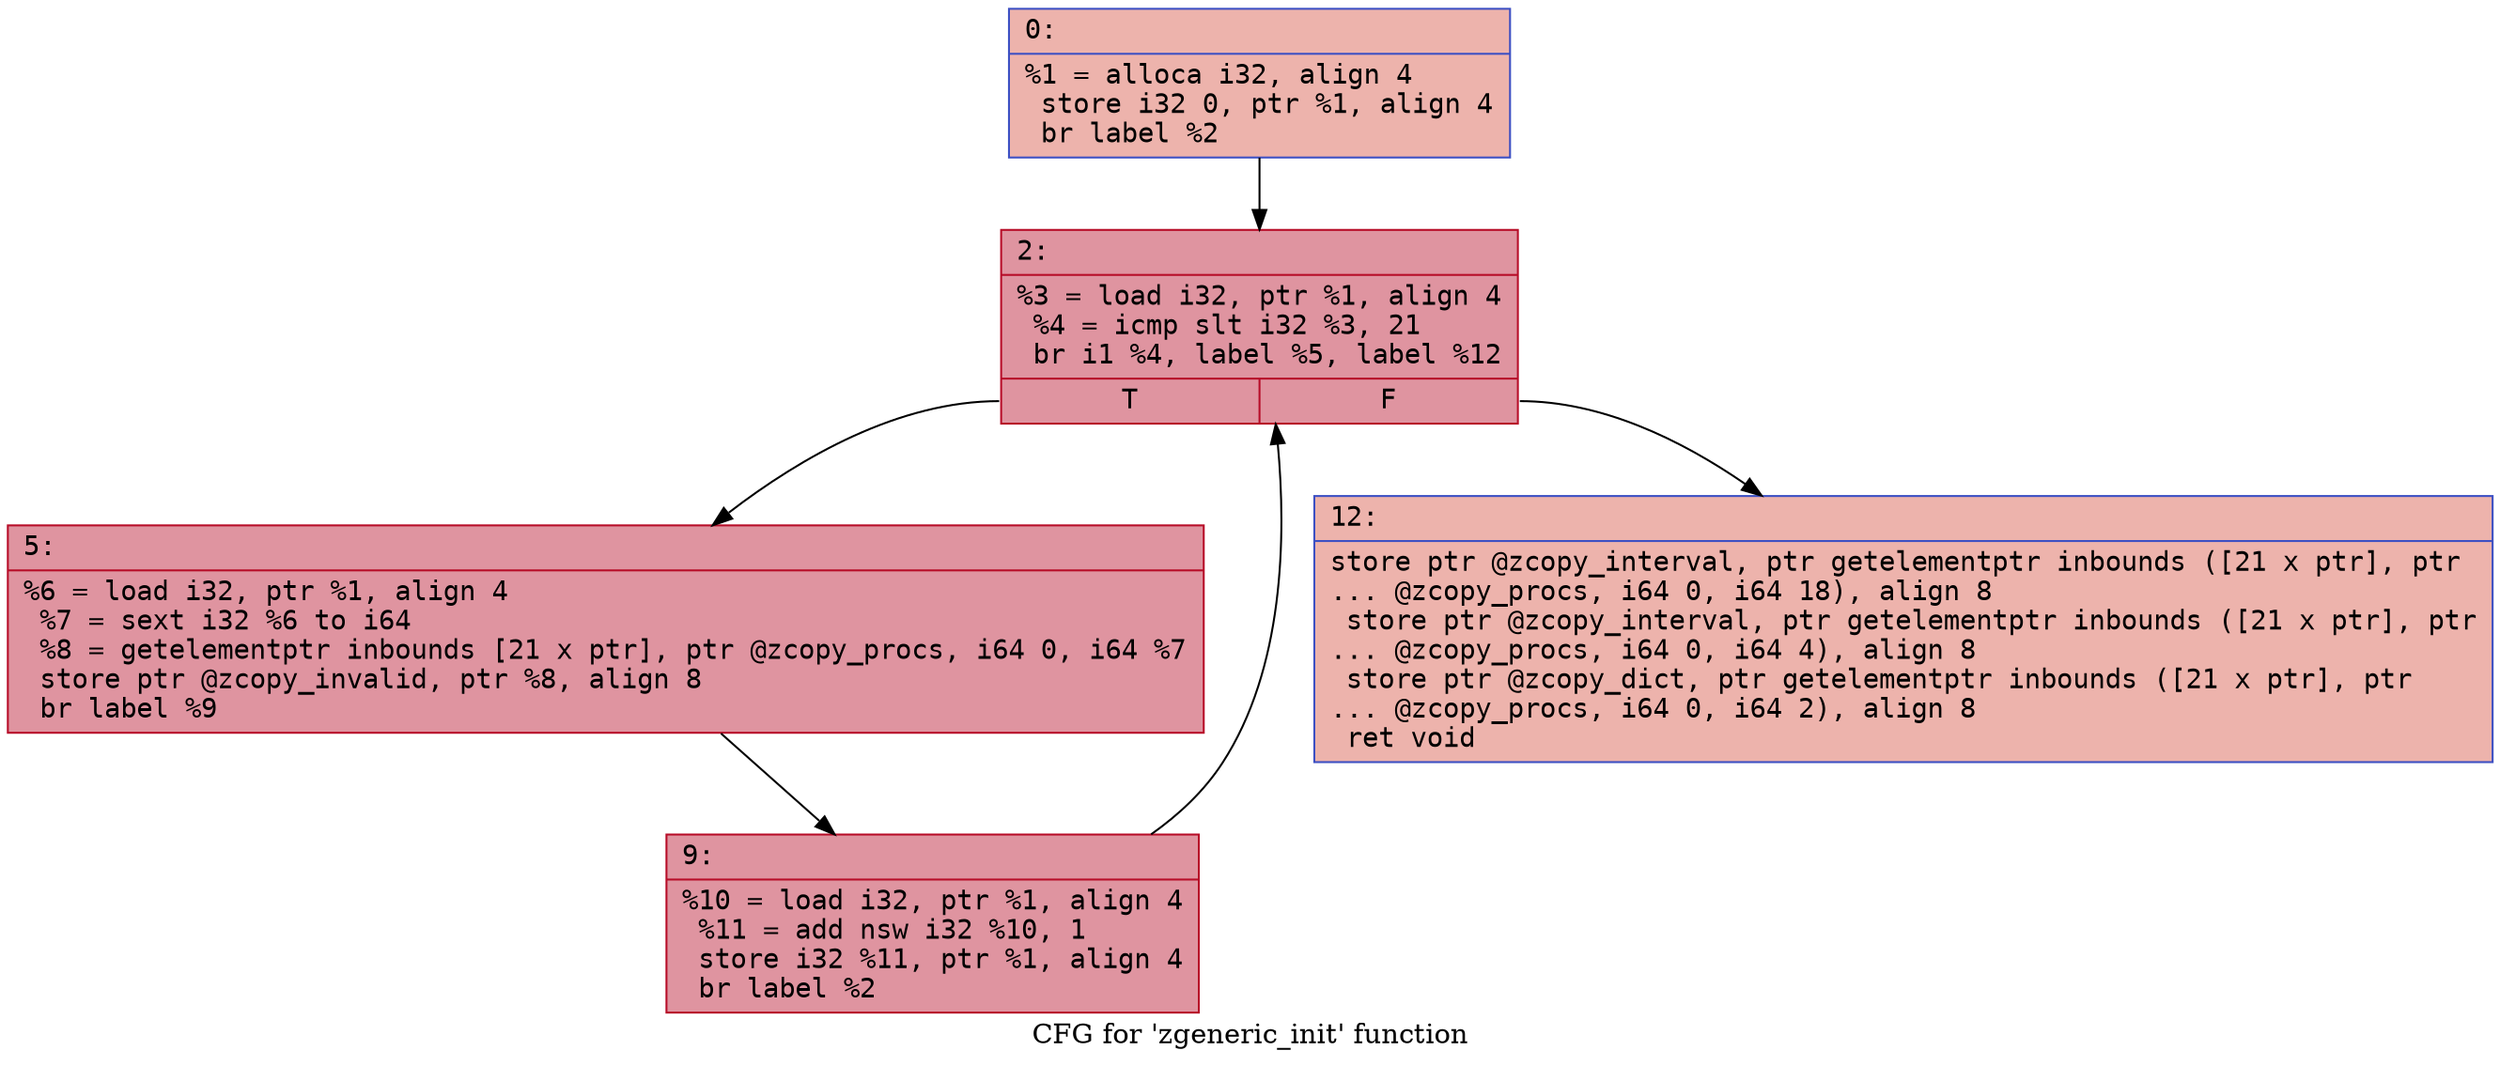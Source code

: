 digraph "CFG for 'zgeneric_init' function" {
	label="CFG for 'zgeneric_init' function";

	Node0x6000037f1680 [shape=record,color="#3d50c3ff", style=filled, fillcolor="#d6524470" fontname="Courier",label="{0:\l|  %1 = alloca i32, align 4\l  store i32 0, ptr %1, align 4\l  br label %2\l}"];
	Node0x6000037f1680 -> Node0x6000037f19a0[tooltip="0 -> 2\nProbability 100.00%" ];
	Node0x6000037f19a0 [shape=record,color="#b70d28ff", style=filled, fillcolor="#b70d2870" fontname="Courier",label="{2:\l|  %3 = load i32, ptr %1, align 4\l  %4 = icmp slt i32 %3, 21\l  br i1 %4, label %5, label %12\l|{<s0>T|<s1>F}}"];
	Node0x6000037f19a0:s0 -> Node0x6000037f19f0[tooltip="2 -> 5\nProbability 96.88%" ];
	Node0x6000037f19a0:s1 -> Node0x6000037f1a90[tooltip="2 -> 12\nProbability 3.12%" ];
	Node0x6000037f19f0 [shape=record,color="#b70d28ff", style=filled, fillcolor="#b70d2870" fontname="Courier",label="{5:\l|  %6 = load i32, ptr %1, align 4\l  %7 = sext i32 %6 to i64\l  %8 = getelementptr inbounds [21 x ptr], ptr @zcopy_procs, i64 0, i64 %7\l  store ptr @zcopy_invalid, ptr %8, align 8\l  br label %9\l}"];
	Node0x6000037f19f0 -> Node0x6000037f1a40[tooltip="5 -> 9\nProbability 100.00%" ];
	Node0x6000037f1a40 [shape=record,color="#b70d28ff", style=filled, fillcolor="#b70d2870" fontname="Courier",label="{9:\l|  %10 = load i32, ptr %1, align 4\l  %11 = add nsw i32 %10, 1\l  store i32 %11, ptr %1, align 4\l  br label %2\l}"];
	Node0x6000037f1a40 -> Node0x6000037f19a0[tooltip="9 -> 2\nProbability 100.00%" ];
	Node0x6000037f1a90 [shape=record,color="#3d50c3ff", style=filled, fillcolor="#d6524470" fontname="Courier",label="{12:\l|  store ptr @zcopy_interval, ptr getelementptr inbounds ([21 x ptr], ptr\l... @zcopy_procs, i64 0, i64 18), align 8\l  store ptr @zcopy_interval, ptr getelementptr inbounds ([21 x ptr], ptr\l... @zcopy_procs, i64 0, i64 4), align 8\l  store ptr @zcopy_dict, ptr getelementptr inbounds ([21 x ptr], ptr\l... @zcopy_procs, i64 0, i64 2), align 8\l  ret void\l}"];
}
